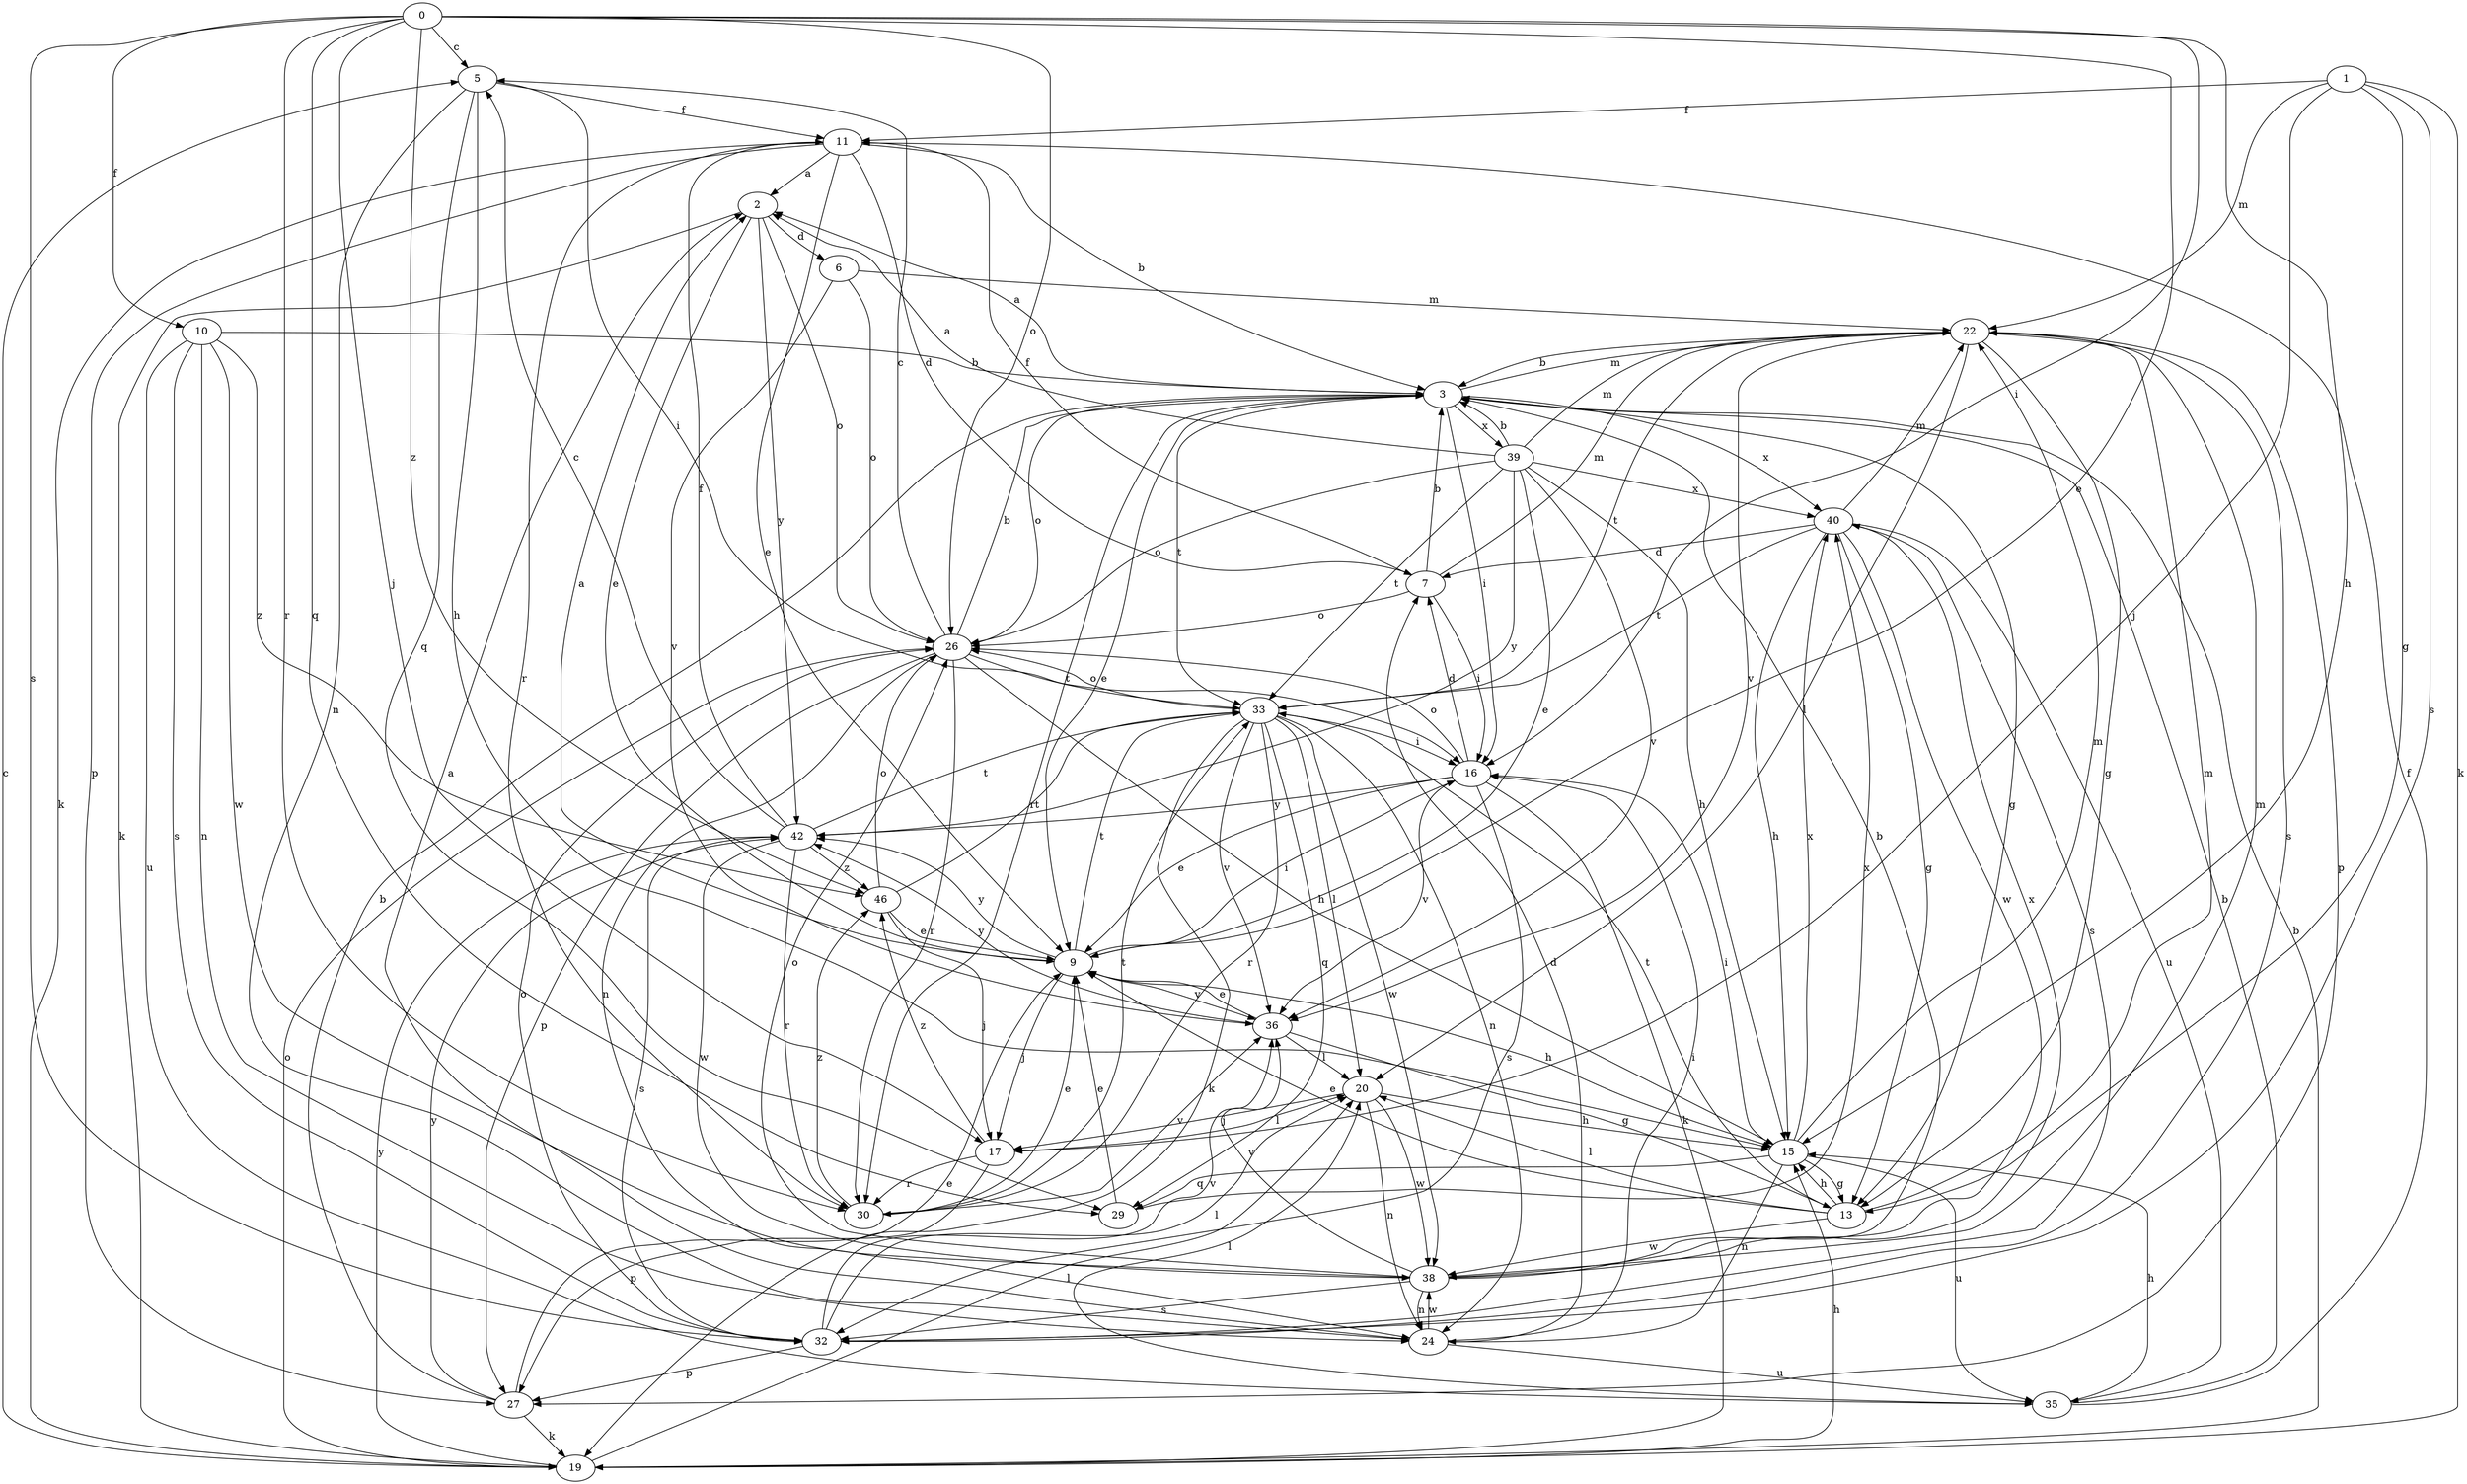 strict digraph  {
0;
1;
2;
3;
5;
6;
7;
9;
10;
11;
13;
15;
16;
17;
19;
20;
22;
24;
26;
27;
29;
30;
32;
33;
35;
36;
38;
39;
40;
42;
46;
0 -> 5  [label=c];
0 -> 9  [label=e];
0 -> 10  [label=f];
0 -> 15  [label=h];
0 -> 16  [label=i];
0 -> 17  [label=j];
0 -> 26  [label=o];
0 -> 29  [label=q];
0 -> 30  [label=r];
0 -> 32  [label=s];
0 -> 46  [label=z];
1 -> 11  [label=f];
1 -> 13  [label=g];
1 -> 17  [label=j];
1 -> 19  [label=k];
1 -> 22  [label=m];
1 -> 32  [label=s];
2 -> 6  [label=d];
2 -> 9  [label=e];
2 -> 19  [label=k];
2 -> 26  [label=o];
2 -> 42  [label=y];
3 -> 2  [label=a];
3 -> 9  [label=e];
3 -> 13  [label=g];
3 -> 16  [label=i];
3 -> 22  [label=m];
3 -> 26  [label=o];
3 -> 30  [label=r];
3 -> 33  [label=t];
3 -> 39  [label=x];
3 -> 40  [label=x];
5 -> 11  [label=f];
5 -> 15  [label=h];
5 -> 16  [label=i];
5 -> 24  [label=n];
5 -> 29  [label=q];
6 -> 22  [label=m];
6 -> 26  [label=o];
6 -> 36  [label=v];
7 -> 3  [label=b];
7 -> 11  [label=f];
7 -> 16  [label=i];
7 -> 22  [label=m];
7 -> 26  [label=o];
9 -> 2  [label=a];
9 -> 15  [label=h];
9 -> 16  [label=i];
9 -> 17  [label=j];
9 -> 33  [label=t];
9 -> 36  [label=v];
9 -> 42  [label=y];
10 -> 3  [label=b];
10 -> 24  [label=n];
10 -> 32  [label=s];
10 -> 35  [label=u];
10 -> 38  [label=w];
10 -> 46  [label=z];
11 -> 2  [label=a];
11 -> 3  [label=b];
11 -> 7  [label=d];
11 -> 9  [label=e];
11 -> 19  [label=k];
11 -> 27  [label=p];
11 -> 30  [label=r];
13 -> 9  [label=e];
13 -> 15  [label=h];
13 -> 20  [label=l];
13 -> 22  [label=m];
13 -> 33  [label=t];
13 -> 38  [label=w];
15 -> 13  [label=g];
15 -> 16  [label=i];
15 -> 22  [label=m];
15 -> 24  [label=n];
15 -> 29  [label=q];
15 -> 35  [label=u];
15 -> 40  [label=x];
16 -> 7  [label=d];
16 -> 9  [label=e];
16 -> 19  [label=k];
16 -> 26  [label=o];
16 -> 32  [label=s];
16 -> 36  [label=v];
16 -> 42  [label=y];
17 -> 20  [label=l];
17 -> 27  [label=p];
17 -> 30  [label=r];
17 -> 46  [label=z];
19 -> 3  [label=b];
19 -> 5  [label=c];
19 -> 15  [label=h];
19 -> 20  [label=l];
19 -> 26  [label=o];
19 -> 42  [label=y];
20 -> 15  [label=h];
20 -> 17  [label=j];
20 -> 24  [label=n];
20 -> 38  [label=w];
22 -> 3  [label=b];
22 -> 13  [label=g];
22 -> 20  [label=l];
22 -> 27  [label=p];
22 -> 32  [label=s];
22 -> 33  [label=t];
22 -> 36  [label=v];
24 -> 2  [label=a];
24 -> 7  [label=d];
24 -> 16  [label=i];
24 -> 35  [label=u];
24 -> 38  [label=w];
26 -> 3  [label=b];
26 -> 5  [label=c];
26 -> 15  [label=h];
26 -> 24  [label=n];
26 -> 27  [label=p];
26 -> 30  [label=r];
26 -> 33  [label=t];
27 -> 3  [label=b];
27 -> 9  [label=e];
27 -> 19  [label=k];
27 -> 42  [label=y];
29 -> 9  [label=e];
29 -> 40  [label=x];
30 -> 9  [label=e];
30 -> 33  [label=t];
30 -> 36  [label=v];
30 -> 46  [label=z];
32 -> 20  [label=l];
32 -> 26  [label=o];
32 -> 27  [label=p];
32 -> 36  [label=v];
33 -> 16  [label=i];
33 -> 19  [label=k];
33 -> 20  [label=l];
33 -> 24  [label=n];
33 -> 26  [label=o];
33 -> 29  [label=q];
33 -> 30  [label=r];
33 -> 36  [label=v];
33 -> 38  [label=w];
35 -> 3  [label=b];
35 -> 11  [label=f];
35 -> 15  [label=h];
35 -> 20  [label=l];
36 -> 9  [label=e];
36 -> 13  [label=g];
36 -> 20  [label=l];
36 -> 42  [label=y];
38 -> 3  [label=b];
38 -> 22  [label=m];
38 -> 24  [label=n];
38 -> 26  [label=o];
38 -> 32  [label=s];
38 -> 36  [label=v];
38 -> 40  [label=x];
39 -> 2  [label=a];
39 -> 3  [label=b];
39 -> 9  [label=e];
39 -> 15  [label=h];
39 -> 22  [label=m];
39 -> 26  [label=o];
39 -> 33  [label=t];
39 -> 36  [label=v];
39 -> 40  [label=x];
39 -> 42  [label=y];
40 -> 7  [label=d];
40 -> 13  [label=g];
40 -> 15  [label=h];
40 -> 22  [label=m];
40 -> 32  [label=s];
40 -> 33  [label=t];
40 -> 35  [label=u];
40 -> 38  [label=w];
42 -> 5  [label=c];
42 -> 11  [label=f];
42 -> 30  [label=r];
42 -> 32  [label=s];
42 -> 33  [label=t];
42 -> 38  [label=w];
42 -> 46  [label=z];
46 -> 9  [label=e];
46 -> 17  [label=j];
46 -> 26  [label=o];
46 -> 33  [label=t];
}
